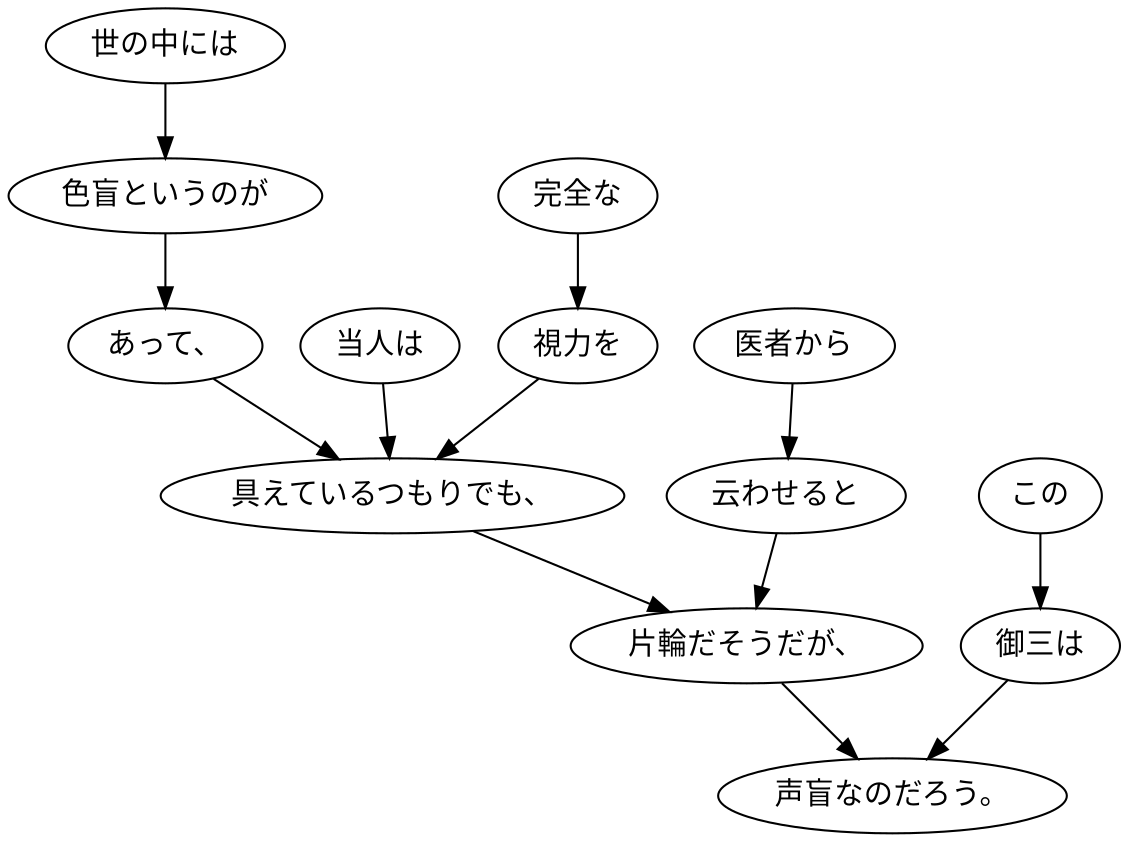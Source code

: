 digraph graph6434 {
	node0 [label="世の中には"];
	node1 [label="色盲というのが"];
	node2 [label="あって、"];
	node3 [label="当人は"];
	node4 [label="完全な"];
	node5 [label="視力を"];
	node6 [label="具えているつもりでも、"];
	node7 [label="医者から"];
	node8 [label="云わせると"];
	node9 [label="片輪だそうだが、"];
	node10 [label="この"];
	node11 [label="御三は"];
	node12 [label="声盲なのだろう。"];
	node0 -> node1;
	node1 -> node2;
	node2 -> node6;
	node3 -> node6;
	node4 -> node5;
	node5 -> node6;
	node6 -> node9;
	node7 -> node8;
	node8 -> node9;
	node9 -> node12;
	node10 -> node11;
	node11 -> node12;
}
